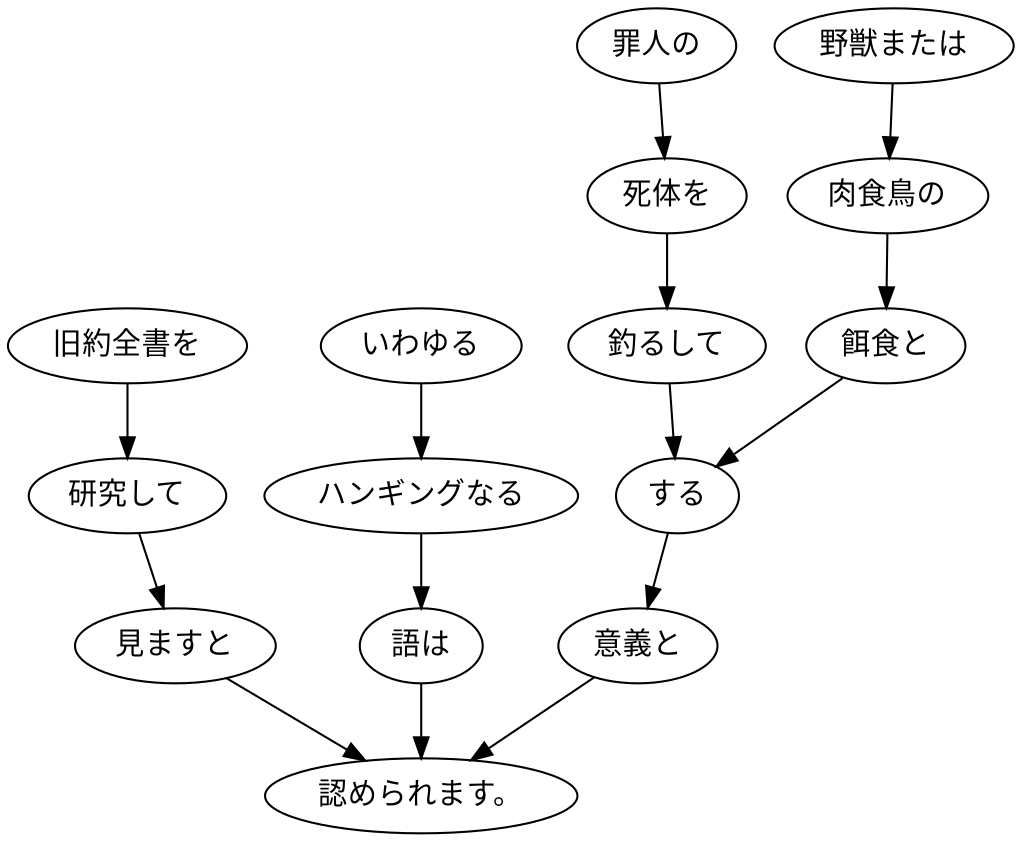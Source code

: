 digraph graph1486 {
	node0 [label="旧約全書を"];
	node1 [label="研究して"];
	node2 [label="見ますと"];
	node3 [label="いわゆる"];
	node4 [label="ハンギングなる"];
	node5 [label="語は"];
	node6 [label="罪人の"];
	node7 [label="死体を"];
	node8 [label="釣るして"];
	node9 [label="野獣または"];
	node10 [label="肉食鳥の"];
	node11 [label="餌食と"];
	node12 [label="する"];
	node13 [label="意義と"];
	node14 [label="認められます。"];
	node0 -> node1;
	node1 -> node2;
	node2 -> node14;
	node3 -> node4;
	node4 -> node5;
	node5 -> node14;
	node6 -> node7;
	node7 -> node8;
	node8 -> node12;
	node9 -> node10;
	node10 -> node11;
	node11 -> node12;
	node12 -> node13;
	node13 -> node14;
}
